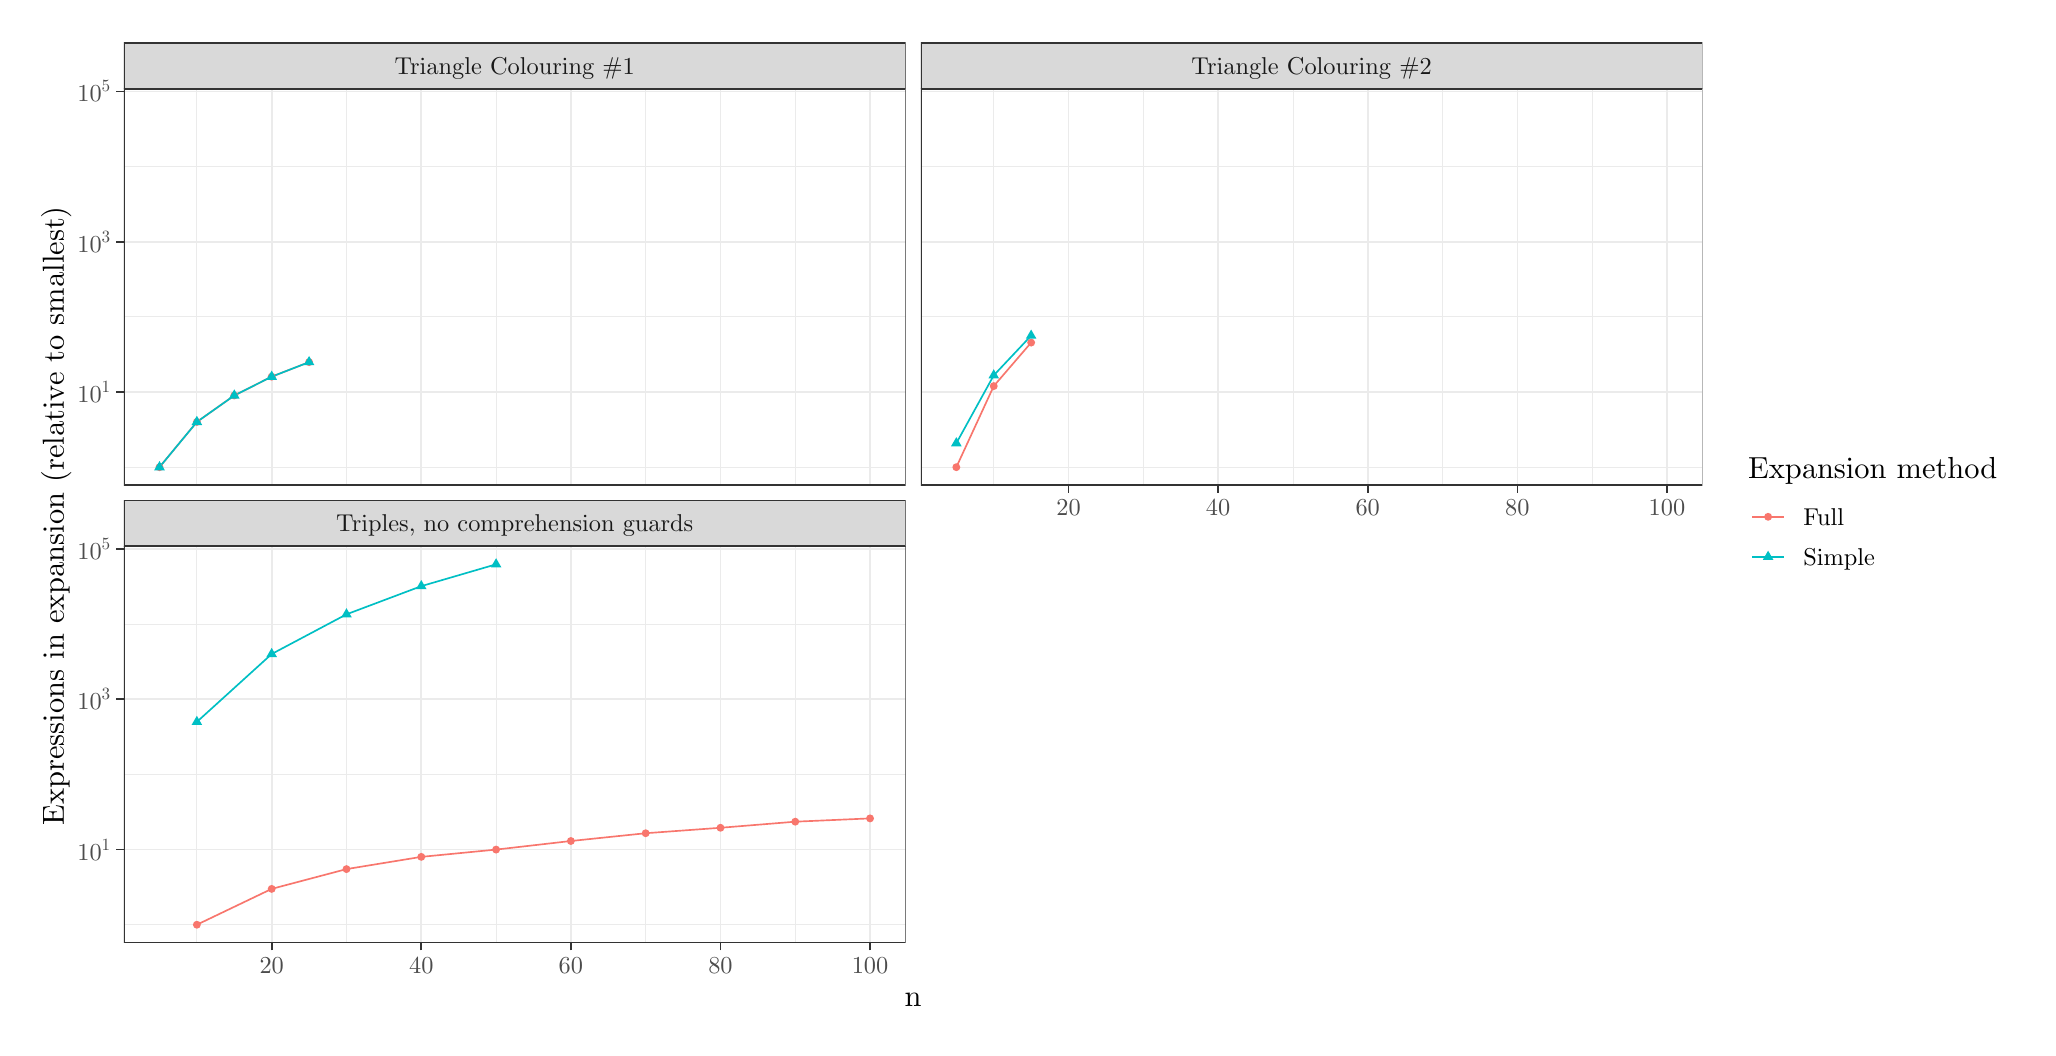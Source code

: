 % Created by tikzDevice version 0.12.6 on 2025-06-16 09:22:43
% !TEX encoding = UTF-8 Unicode
\begin{tikzpicture}[x=1pt,y=1pt]
\definecolor{fillColor}{RGB}{255,255,255}
\path[use as bounding box,fill=fillColor,fill opacity=0.00] (0,0) rectangle (722.70,361.35);
\begin{scope}
\path[clip] (  0.00,  0.00) rectangle (722.70,361.35);
\definecolor{drawColor}{RGB}{255,255,255}
\definecolor{fillColor}{RGB}{255,255,255}

\path[draw=drawColor,line width= 0.6pt,line join=round,line cap=round,fill=fillColor] (  0.00,  0.00) rectangle (722.70,361.35);
\end{scope}
\begin{scope}
\path[clip] ( 34.79,196.02) rectangle (317.23,339.28);
\definecolor{fillColor}{RGB}{255,255,255}

\path[fill=fillColor] ( 34.79,196.02) rectangle (317.23,339.28);
\definecolor{drawColor}{gray}{0.92}

\path[draw=drawColor,line width= 0.3pt,line join=round] ( 34.79,202.53) --
	(317.23,202.53);

\path[draw=drawColor,line width= 0.3pt,line join=round] ( 34.79,256.84) --
	(317.23,256.84);

\path[draw=drawColor,line width= 0.3pt,line join=round] ( 34.79,311.15) --
	(317.23,311.15);

\path[draw=drawColor,line width= 0.3pt,line join=round] ( 61.14,196.02) --
	( 61.14,339.28);

\path[draw=drawColor,line width= 0.3pt,line join=round] (115.20,196.02) --
	(115.20,339.28);

\path[draw=drawColor,line width= 0.3pt,line join=round] (169.26,196.02) --
	(169.26,339.28);

\path[draw=drawColor,line width= 0.3pt,line join=round] (223.31,196.02) --
	(223.31,339.28);

\path[draw=drawColor,line width= 0.3pt,line join=round] (277.37,196.02) --
	(277.37,339.28);

\path[draw=drawColor,line width= 0.6pt,line join=round] ( 34.79,229.69) --
	(317.23,229.69);

\path[draw=drawColor,line width= 0.6pt,line join=round] ( 34.79,284.00) --
	(317.23,284.00);

\path[draw=drawColor,line width= 0.6pt,line join=round] ( 34.79,338.31) --
	(317.23,338.31);

\path[draw=drawColor,line width= 0.6pt,line join=round] ( 88.17,196.02) --
	( 88.17,339.28);

\path[draw=drawColor,line width= 0.6pt,line join=round] (142.23,196.02) --
	(142.23,339.28);

\path[draw=drawColor,line width= 0.6pt,line join=round] (196.28,196.02) --
	(196.28,339.28);

\path[draw=drawColor,line width= 0.6pt,line join=round] (250.34,196.02) --
	(250.34,339.28);

\path[draw=drawColor,line width= 0.6pt,line join=round] (304.39,196.02) --
	(304.39,339.28);
\definecolor{drawColor}{RGB}{248,118,109}

\path[draw=drawColor,line width= 0.6pt,line join=round] ( 47.63,202.53) --
	( 61.14,218.88) --
	( 74.66,228.44) --
	( 88.17,235.23) --
	(101.69,240.49);
\definecolor{drawColor}{RGB}{0,191,196}

\path[draw=drawColor,line width= 0.6pt,line join=round] ( 47.63,202.53) --
	( 61.14,218.88) --
	( 74.66,228.44) --
	( 88.17,235.23) --
	(101.69,240.49);
\definecolor{fillColor}{RGB}{248,118,109}

\path[fill=fillColor] ( 47.63,202.53) circle (  1.43);

\path[fill=fillColor] ( 61.14,218.88) circle (  1.43);

\path[fill=fillColor] ( 74.66,228.44) circle (  1.43);

\path[fill=fillColor] ( 88.17,235.23) circle (  1.43);

\path[fill=fillColor] (101.69,240.49) circle (  1.43);
\definecolor{fillColor}{RGB}{0,191,196}

\path[fill=fillColor] ( 47.63,204.75) --
	( 49.55,201.42) --
	( 45.71,201.42) --
	cycle;

\path[fill=fillColor] ( 61.14,221.10) --
	( 63.06,217.77) --
	( 59.22,217.77) --
	cycle;

\path[fill=fillColor] ( 74.66,230.66) --
	( 76.58,227.33) --
	( 72.74,227.33) --
	cycle;

\path[fill=fillColor] ( 88.17,237.45) --
	( 90.09,234.12) --
	( 86.25,234.12) --
	cycle;

\path[fill=fillColor] (101.69,242.71) --
	(103.61,239.38) --
	( 99.76,239.38) --
	cycle;
\definecolor{drawColor}{gray}{0.20}

\path[draw=drawColor,line width= 0.6pt,line join=round,line cap=round] ( 34.79,196.02) rectangle (317.23,339.28);
\end{scope}
\begin{scope}
\path[clip] ( 34.79, 30.69) rectangle (317.23,173.95);
\definecolor{fillColor}{RGB}{255,255,255}

\path[fill=fillColor] ( 34.79, 30.69) rectangle (317.23,173.95);
\definecolor{drawColor}{gray}{0.92}

\path[draw=drawColor,line width= 0.3pt,line join=round] ( 34.79, 37.20) --
	(317.23, 37.20);

\path[draw=drawColor,line width= 0.3pt,line join=round] ( 34.79, 91.51) --
	(317.23, 91.51);

\path[draw=drawColor,line width= 0.3pt,line join=round] ( 34.79,145.82) --
	(317.23,145.82);

\path[draw=drawColor,line width= 0.3pt,line join=round] ( 61.14, 30.69) --
	( 61.14,173.95);

\path[draw=drawColor,line width= 0.3pt,line join=round] (115.20, 30.69) --
	(115.20,173.95);

\path[draw=drawColor,line width= 0.3pt,line join=round] (169.26, 30.69) --
	(169.26,173.95);

\path[draw=drawColor,line width= 0.3pt,line join=round] (223.31, 30.69) --
	(223.31,173.95);

\path[draw=drawColor,line width= 0.3pt,line join=round] (277.37, 30.69) --
	(277.37,173.95);

\path[draw=drawColor,line width= 0.6pt,line join=round] ( 34.79, 64.35) --
	(317.23, 64.35);

\path[draw=drawColor,line width= 0.6pt,line join=round] ( 34.79,118.67) --
	(317.23,118.67);

\path[draw=drawColor,line width= 0.6pt,line join=round] ( 34.79,172.98) --
	(317.23,172.98);

\path[draw=drawColor,line width= 0.6pt,line join=round] ( 88.17, 30.69) --
	( 88.17,173.95);

\path[draw=drawColor,line width= 0.6pt,line join=round] (142.23, 30.69) --
	(142.23,173.95);

\path[draw=drawColor,line width= 0.6pt,line join=round] (196.28, 30.69) --
	(196.28,173.95);

\path[draw=drawColor,line width= 0.6pt,line join=round] (250.34, 30.69) --
	(250.34,173.95);

\path[draw=drawColor,line width= 0.6pt,line join=round] (304.39, 30.69) --
	(304.39,173.95);
\definecolor{drawColor}{RGB}{248,118,109}

\path[draw=drawColor,line width= 0.6pt,line join=round] ( 61.14, 37.20) --
	( 88.17, 50.15) --
	(115.20, 57.30) --
	(142.23, 61.72) --
	(169.26, 64.35) --
	(196.28, 67.45) --
	(223.31, 70.26) --
	(250.34, 72.23) --
	(277.37, 74.43) --
	(304.39, 75.62);
\definecolor{drawColor}{RGB}{0,191,196}

\path[draw=drawColor,line width= 0.6pt,line join=round] ( 61.14,110.49) --
	( 88.17,135.02) --
	(115.20,149.36) --
	(142.23,159.54) --
	(169.26,167.43);
\definecolor{fillColor}{RGB}{248,118,109}

\path[fill=fillColor] ( 61.14, 37.20) circle (  1.43);

\path[fill=fillColor] ( 88.17, 50.15) circle (  1.43);

\path[fill=fillColor] (115.20, 57.30) circle (  1.43);

\path[fill=fillColor] (142.23, 61.72) circle (  1.43);

\path[fill=fillColor] (169.26, 64.35) circle (  1.43);

\path[fill=fillColor] (196.28, 67.45) circle (  1.43);

\path[fill=fillColor] (223.31, 70.26) circle (  1.43);

\path[fill=fillColor] (250.34, 72.23) circle (  1.43);

\path[fill=fillColor] (277.37, 74.43) circle (  1.43);

\path[fill=fillColor] (304.39, 75.62) circle (  1.43);
\definecolor{fillColor}{RGB}{0,191,196}

\path[fill=fillColor] ( 61.14,112.71) --
	( 63.06,109.38) --
	( 59.22,109.38) --
	cycle;

\path[fill=fillColor] ( 88.17,137.23) --
	( 90.09,133.91) --
	( 86.25,133.91) --
	cycle;

\path[fill=fillColor] (115.20,151.58) --
	(117.12,148.25) --
	(113.28,148.25) --
	cycle;

\path[fill=fillColor] (142.23,161.76) --
	(144.15,158.43) --
	(140.31,158.43) --
	cycle;

\path[fill=fillColor] (169.26,169.65) --
	(171.18,166.33) --
	(167.33,166.33) --
	cycle;
\definecolor{drawColor}{gray}{0.20}

\path[draw=drawColor,line width= 0.6pt,line join=round,line cap=round] ( 34.79, 30.69) rectangle (317.23,173.95);
\end{scope}
\begin{scope}
\path[clip] (322.73,196.02) rectangle (605.17,339.28);
\definecolor{fillColor}{RGB}{255,255,255}

\path[fill=fillColor] (322.73,196.02) rectangle (605.17,339.28);
\definecolor{drawColor}{gray}{0.92}

\path[draw=drawColor,line width= 0.3pt,line join=round] (322.73,202.53) --
	(605.17,202.53);

\path[draw=drawColor,line width= 0.3pt,line join=round] (322.73,256.84) --
	(605.17,256.84);

\path[draw=drawColor,line width= 0.3pt,line join=round] (322.73,311.15) --
	(605.17,311.15);

\path[draw=drawColor,line width= 0.3pt,line join=round] (349.09,196.02) --
	(349.09,339.28);

\path[draw=drawColor,line width= 0.3pt,line join=round] (403.14,196.02) --
	(403.14,339.28);

\path[draw=drawColor,line width= 0.3pt,line join=round] (457.20,196.02) --
	(457.20,339.28);

\path[draw=drawColor,line width= 0.3pt,line join=round] (511.25,196.02) --
	(511.25,339.28);

\path[draw=drawColor,line width= 0.3pt,line join=round] (565.31,196.02) --
	(565.31,339.28);

\path[draw=drawColor,line width= 0.6pt,line join=round] (322.73,229.69) --
	(605.17,229.69);

\path[draw=drawColor,line width= 0.6pt,line join=round] (322.73,284.00) --
	(605.17,284.00);

\path[draw=drawColor,line width= 0.6pt,line join=round] (322.73,338.31) --
	(605.17,338.31);

\path[draw=drawColor,line width= 0.6pt,line join=round] (376.11,196.02) --
	(376.11,339.28);

\path[draw=drawColor,line width= 0.6pt,line join=round] (430.17,196.02) --
	(430.17,339.28);

\path[draw=drawColor,line width= 0.6pt,line join=round] (484.22,196.02) --
	(484.22,339.28);

\path[draw=drawColor,line width= 0.6pt,line join=round] (538.28,196.02) --
	(538.28,339.28);

\path[draw=drawColor,line width= 0.6pt,line join=round] (592.34,196.02) --
	(592.34,339.28);
\definecolor{drawColor}{RGB}{248,118,109}

\path[draw=drawColor,line width= 0.6pt,line join=round] (335.57,202.53) --
	(349.09,231.84) --
	(362.60,247.55);
\definecolor{drawColor}{RGB}{0,191,196}

\path[draw=drawColor,line width= 0.6pt,line join=round] (335.57,211.19) --
	(349.09,235.71) --
	(362.60,250.06);
\definecolor{fillColor}{RGB}{248,118,109}

\path[fill=fillColor] (335.57,202.53) circle (  1.43);

\path[fill=fillColor] (349.09,231.84) circle (  1.43);

\path[fill=fillColor] (362.60,247.55) circle (  1.43);
\definecolor{fillColor}{RGB}{0,191,196}

\path[fill=fillColor] (335.57,213.40) --
	(337.49,210.08) --
	(333.65,210.08) --
	cycle;

\path[fill=fillColor] (349.09,237.93) --
	(351.01,234.60) --
	(347.16,234.60) --
	cycle;

\path[fill=fillColor] (362.60,252.27) --
	(364.52,248.95) --
	(360.68,248.95) --
	cycle;
\definecolor{drawColor}{gray}{0.20}

\path[draw=drawColor,line width= 0.6pt,line join=round,line cap=round] (322.73,196.02) rectangle (605.17,339.28);
\end{scope}
\begin{scope}
\path[clip] ( 34.79,173.95) rectangle (317.23,190.52);
\definecolor{drawColor}{gray}{0.20}
\definecolor{fillColor}{gray}{0.85}

\path[draw=drawColor,line width= 0.6pt,line join=round,line cap=round,fill=fillColor] ( 34.79,173.95) rectangle (317.23,190.52);
\definecolor{drawColor}{gray}{0.10}

\node[text=drawColor,anchor=base,inner sep=0pt, outer sep=0pt, scale=  0.88] at (176.01,179.20) {Triples, no comprehension guards};
\end{scope}
\begin{scope}
\path[clip] ( 34.79,339.28) rectangle (317.23,355.85);
\definecolor{drawColor}{gray}{0.20}
\definecolor{fillColor}{gray}{0.85}

\path[draw=drawColor,line width= 0.6pt,line join=round,line cap=round,fill=fillColor] ( 34.79,339.28) rectangle (317.23,355.85);
\definecolor{drawColor}{gray}{0.10}

\node[text=drawColor,anchor=base,inner sep=0pt, outer sep=0pt, scale=  0.88] at (176.01,344.53) {Triangle Colouring {\#}1};
\end{scope}
\begin{scope}
\path[clip] (322.73,339.28) rectangle (605.17,355.85);
\definecolor{drawColor}{gray}{0.20}
\definecolor{fillColor}{gray}{0.85}

\path[draw=drawColor,line width= 0.6pt,line join=round,line cap=round,fill=fillColor] (322.73,339.28) rectangle (605.17,355.85);
\definecolor{drawColor}{gray}{0.10}

\node[text=drawColor,anchor=base,inner sep=0pt, outer sep=0pt, scale=  0.88] at (463.95,344.53) {Triangle Colouring {\#}2};
\end{scope}
\begin{scope}
\path[clip] (  0.00,  0.00) rectangle (722.70,361.35);
\definecolor{drawColor}{gray}{0.20}

\path[draw=drawColor,line width= 0.6pt,line join=round] ( 88.17, 27.94) --
	( 88.17, 30.69);

\path[draw=drawColor,line width= 0.6pt,line join=round] (142.23, 27.94) --
	(142.23, 30.69);

\path[draw=drawColor,line width= 0.6pt,line join=round] (196.28, 27.94) --
	(196.28, 30.69);

\path[draw=drawColor,line width= 0.6pt,line join=round] (250.34, 27.94) --
	(250.34, 30.69);

\path[draw=drawColor,line width= 0.6pt,line join=round] (304.39, 27.94) --
	(304.39, 30.69);
\end{scope}
\begin{scope}
\path[clip] (  0.00,  0.00) rectangle (722.70,361.35);
\definecolor{drawColor}{gray}{0.30}

\node[text=drawColor,anchor=base,inner sep=0pt, outer sep=0pt, scale=  0.88] at ( 88.17, 19.68) {20};

\node[text=drawColor,anchor=base,inner sep=0pt, outer sep=0pt, scale=  0.88] at (142.23, 19.68) {40};

\node[text=drawColor,anchor=base,inner sep=0pt, outer sep=0pt, scale=  0.88] at (196.28, 19.68) {60};

\node[text=drawColor,anchor=base,inner sep=0pt, outer sep=0pt, scale=  0.88] at (250.34, 19.68) {80};

\node[text=drawColor,anchor=base,inner sep=0pt, outer sep=0pt, scale=  0.88] at (304.39, 19.68) {100};
\end{scope}
\begin{scope}
\path[clip] (  0.00,  0.00) rectangle (722.70,361.35);
\definecolor{drawColor}{gray}{0.20}

\path[draw=drawColor,line width= 0.6pt,line join=round] (376.11,193.27) --
	(376.11,196.02);

\path[draw=drawColor,line width= 0.6pt,line join=round] (430.17,193.27) --
	(430.17,196.02);

\path[draw=drawColor,line width= 0.6pt,line join=round] (484.22,193.27) --
	(484.22,196.02);

\path[draw=drawColor,line width= 0.6pt,line join=round] (538.28,193.27) --
	(538.28,196.02);

\path[draw=drawColor,line width= 0.6pt,line join=round] (592.34,193.27) --
	(592.34,196.02);
\end{scope}
\begin{scope}
\path[clip] (  0.00,  0.00) rectangle (722.70,361.35);
\definecolor{drawColor}{gray}{0.30}

\node[text=drawColor,anchor=base,inner sep=0pt, outer sep=0pt, scale=  0.88] at (376.11,185.01) {20};

\node[text=drawColor,anchor=base,inner sep=0pt, outer sep=0pt, scale=  0.88] at (430.17,185.01) {40};

\node[text=drawColor,anchor=base,inner sep=0pt, outer sep=0pt, scale=  0.88] at (484.22,185.01) {60};

\node[text=drawColor,anchor=base,inner sep=0pt, outer sep=0pt, scale=  0.88] at (538.28,185.01) {80};

\node[text=drawColor,anchor=base,inner sep=0pt, outer sep=0pt, scale=  0.88] at (592.34,185.01) {100};
\end{scope}
\begin{scope}
\path[clip] (  0.00,  0.00) rectangle (722.70,361.35);
\definecolor{drawColor}{gray}{0.30}

\node[text=drawColor,anchor=base west,inner sep=0pt, outer sep=0pt, scale=  0.88] at ( 17.96,225.91) {10};

\node[text=drawColor,anchor=base west,inner sep=0pt, outer sep=0pt, scale=  0.62] at ( 26.76,229.51) {1};

\node[text=drawColor,anchor=base west,inner sep=0pt, outer sep=0pt, scale=  0.88] at ( 17.96,280.22) {10};

\node[text=drawColor,anchor=base west,inner sep=0pt, outer sep=0pt, scale=  0.62] at ( 26.76,283.82) {3};

\node[text=drawColor,anchor=base west,inner sep=0pt, outer sep=0pt, scale=  0.88] at ( 17.96,334.53) {10};

\node[text=drawColor,anchor=base west,inner sep=0pt, outer sep=0pt, scale=  0.62] at ( 26.76,338.13) {5};
\end{scope}
\begin{scope}
\path[clip] (  0.00,  0.00) rectangle (722.70,361.35);
\definecolor{drawColor}{gray}{0.20}

\path[draw=drawColor,line width= 0.6pt,line join=round] ( 32.04,229.69) --
	( 34.79,229.69);

\path[draw=drawColor,line width= 0.6pt,line join=round] ( 32.04,284.00) --
	( 34.79,284.00);

\path[draw=drawColor,line width= 0.6pt,line join=round] ( 32.04,338.31) --
	( 34.79,338.31);
\end{scope}
\begin{scope}
\path[clip] (  0.00,  0.00) rectangle (722.70,361.35);
\definecolor{drawColor}{gray}{0.30}

\node[text=drawColor,anchor=base west,inner sep=0pt, outer sep=0pt, scale=  0.88] at ( 17.96, 60.58) {10};

\node[text=drawColor,anchor=base west,inner sep=0pt, outer sep=0pt, scale=  0.62] at ( 26.76, 64.18) {1};

\node[text=drawColor,anchor=base west,inner sep=0pt, outer sep=0pt, scale=  0.88] at ( 17.96,114.89) {10};

\node[text=drawColor,anchor=base west,inner sep=0pt, outer sep=0pt, scale=  0.62] at ( 26.76,118.49) {3};

\node[text=drawColor,anchor=base west,inner sep=0pt, outer sep=0pt, scale=  0.88] at ( 17.96,169.20) {10};

\node[text=drawColor,anchor=base west,inner sep=0pt, outer sep=0pt, scale=  0.62] at ( 26.76,172.80) {5};
\end{scope}
\begin{scope}
\path[clip] (  0.00,  0.00) rectangle (722.70,361.35);
\definecolor{drawColor}{gray}{0.20}

\path[draw=drawColor,line width= 0.6pt,line join=round] ( 32.04, 64.35) --
	( 34.79, 64.35);

\path[draw=drawColor,line width= 0.6pt,line join=round] ( 32.04,118.67) --
	( 34.79,118.67);

\path[draw=drawColor,line width= 0.6pt,line join=round] ( 32.04,172.98) --
	( 34.79,172.98);
\end{scope}
\begin{scope}
\path[clip] (  0.00,  0.00) rectangle (722.70,361.35);
\definecolor{drawColor}{RGB}{0,0,0}

\node[text=drawColor,anchor=base,inner sep=0pt, outer sep=0pt, scale=  1.10] at (319.98,  7.64) {n};
\end{scope}
\begin{scope}
\path[clip] (  0.00,  0.00) rectangle (722.70,361.35);
\definecolor{drawColor}{RGB}{0,0,0}

\node[text=drawColor,rotate= 90.00,anchor=base,inner sep=0pt, outer sep=0pt, scale=  1.10] at ( 13.08,184.98) {Expressions in expansion (relative to smallest)};
\end{scope}
\begin{scope}
\path[clip] (  0.00,  0.00) rectangle (722.70,361.35);
\definecolor{fillColor}{RGB}{255,255,255}

\path[fill=fillColor] (616.17,157.42) rectangle (717.20,212.54);
\end{scope}
\begin{scope}
\path[clip] (  0.00,  0.00) rectangle (722.70,361.35);
\definecolor{drawColor}{RGB}{0,0,0}

\node[text=drawColor,anchor=base west,inner sep=0pt, outer sep=0pt, scale=  1.10] at (621.67,198.40) {Expansion method};
\end{scope}
\begin{scope}
\path[clip] (  0.00,  0.00) rectangle (722.70,361.35);
\definecolor{fillColor}{RGB}{255,255,255}

\path[fill=fillColor] (621.67,177.37) rectangle (636.13,191.83);
\end{scope}
\begin{scope}
\path[clip] (  0.00,  0.00) rectangle (722.70,361.35);
\definecolor{drawColor}{RGB}{248,118,109}

\path[draw=drawColor,line width= 0.6pt,line join=round] (623.12,184.60) -- (634.68,184.60);
\end{scope}
\begin{scope}
\path[clip] (  0.00,  0.00) rectangle (722.70,361.35);
\definecolor{fillColor}{RGB}{248,118,109}

\path[fill=fillColor] (628.90,184.60) circle (  1.43);
\end{scope}
\begin{scope}
\path[clip] (  0.00,  0.00) rectangle (722.70,361.35);
\definecolor{fillColor}{RGB}{255,255,255}

\path[fill=fillColor] (621.67,162.92) rectangle (636.13,177.38);
\end{scope}
\begin{scope}
\path[clip] (  0.00,  0.00) rectangle (722.70,361.35);
\definecolor{drawColor}{RGB}{0,191,196}

\path[draw=drawColor,line width= 0.6pt,line join=round] (623.12,170.15) -- (634.68,170.15);
\end{scope}
\begin{scope}
\path[clip] (  0.00,  0.00) rectangle (722.70,361.35);
\definecolor{fillColor}{RGB}{0,191,196}

\path[fill=fillColor] (628.90,172.37) --
	(630.82,169.04) --
	(626.98,169.04) --
	cycle;
\end{scope}
\begin{scope}
\path[clip] (  0.00,  0.00) rectangle (722.70,361.35);
\definecolor{drawColor}{RGB}{0,0,0}

\node[text=drawColor,anchor=base west,inner sep=0pt, outer sep=0pt, scale=  0.88] at (641.63,181.57) {Full};
\end{scope}
\begin{scope}
\path[clip] (  0.00,  0.00) rectangle (722.70,361.35);
\definecolor{drawColor}{RGB}{0,0,0}

\node[text=drawColor,anchor=base west,inner sep=0pt, outer sep=0pt, scale=  0.88] at (641.63,167.12) {Simple};
\end{scope}
\end{tikzpicture}
